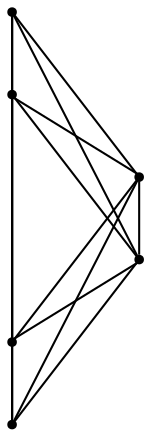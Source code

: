 strict graph {
    splines="line";
    node [margin=0 shape=point style=filled];

    0 [label="n0"]
    1 [label="n1"]
    2 [label="n2"]
    3 [label="n3"]
    4 [label="n4"]
    5 [label="n5"]

    0 -- 1
    0 -- 2
    0 -- 3
    0 -- 4
    0 -- 5
    1 -- 2
    1 -- 3
    1 -- 4
    1 -- 5
    2 -- 3
    2 -- 4
    2 -- 5
    3 -- 4
    3 -- 5
    4 -- 5
}
